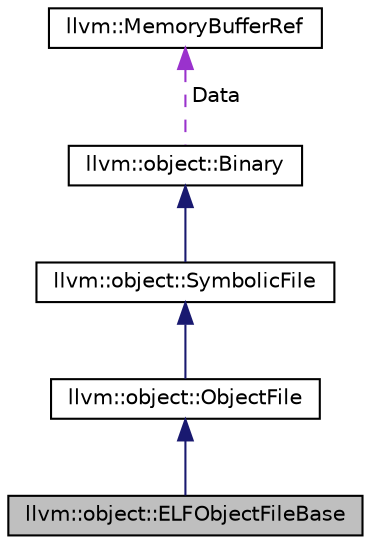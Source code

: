 digraph "llvm::object::ELFObjectFileBase"
{
 // LATEX_PDF_SIZE
  bgcolor="transparent";
  edge [fontname="Helvetica",fontsize="10",labelfontname="Helvetica",labelfontsize="10"];
  node [fontname="Helvetica",fontsize="10",shape="box"];
  Node1 [label="llvm::object::ELFObjectFileBase",height=0.2,width=0.4,color="black", fillcolor="grey75", style="filled", fontcolor="black",tooltip=" "];
  Node2 -> Node1 [dir="back",color="midnightblue",fontsize="10",style="solid",fontname="Helvetica"];
  Node2 [label="llvm::object::ObjectFile",height=0.2,width=0.4,color="black",URL="$classllvm_1_1object_1_1ObjectFile.html",tooltip="This class is the base class for all object file types."];
  Node3 -> Node2 [dir="back",color="midnightblue",fontsize="10",style="solid",fontname="Helvetica"];
  Node3 [label="llvm::object::SymbolicFile",height=0.2,width=0.4,color="black",URL="$classllvm_1_1object_1_1SymbolicFile.html",tooltip=" "];
  Node4 -> Node3 [dir="back",color="midnightblue",fontsize="10",style="solid",fontname="Helvetica"];
  Node4 [label="llvm::object::Binary",height=0.2,width=0.4,color="black",URL="$classllvm_1_1object_1_1Binary.html",tooltip=" "];
  Node5 -> Node4 [dir="back",color="darkorchid3",fontsize="10",style="dashed",label=" Data" ,fontname="Helvetica"];
  Node5 [label="llvm::MemoryBufferRef",height=0.2,width=0.4,color="black",URL="$classllvm_1_1MemoryBufferRef.html",tooltip=" "];
}
